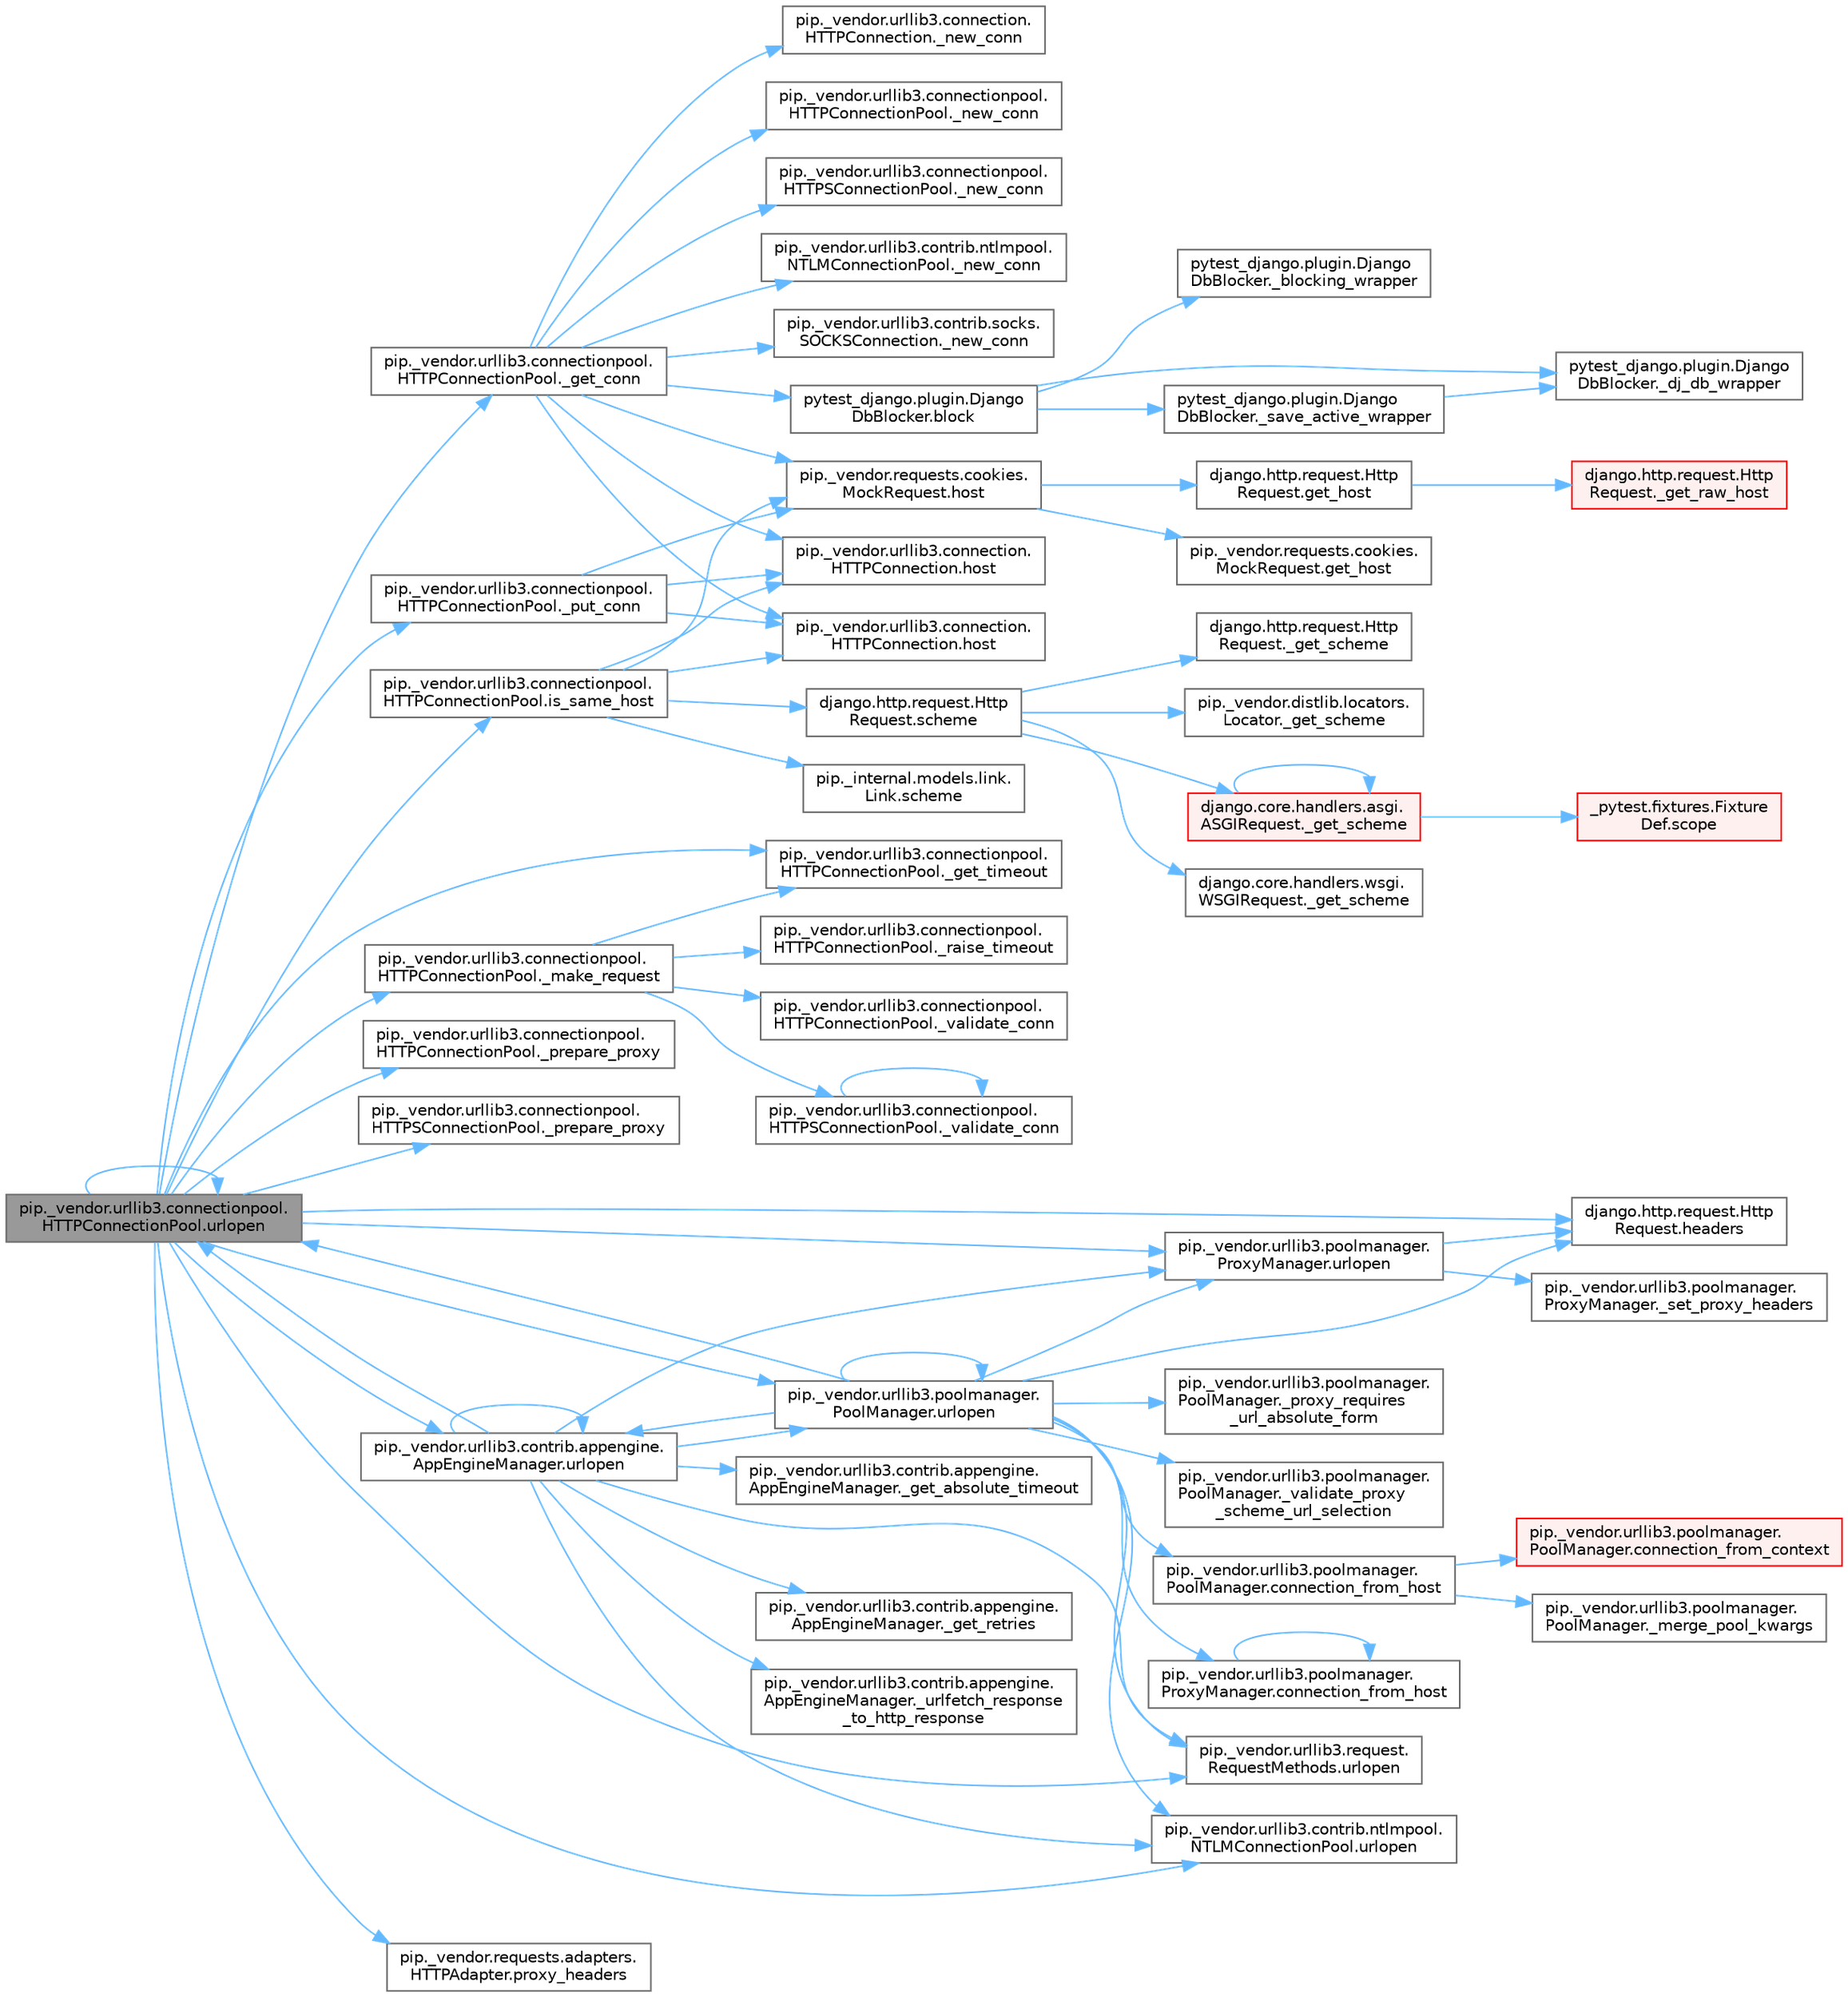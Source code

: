 digraph "pip._vendor.urllib3.connectionpool.HTTPConnectionPool.urlopen"
{
 // LATEX_PDF_SIZE
  bgcolor="transparent";
  edge [fontname=Helvetica,fontsize=10,labelfontname=Helvetica,labelfontsize=10];
  node [fontname=Helvetica,fontsize=10,shape=box,height=0.2,width=0.4];
  rankdir="LR";
  Node1 [id="Node000001",label="pip._vendor.urllib3.connectionpool.\lHTTPConnectionPool.urlopen",height=0.2,width=0.4,color="gray40", fillcolor="grey60", style="filled", fontcolor="black",tooltip=" "];
  Node1 -> Node2 [id="edge1_Node000001_Node000002",color="steelblue1",style="solid",tooltip=" "];
  Node2 [id="Node000002",label="pip._vendor.urllib3.connectionpool.\lHTTPConnectionPool._get_conn",height=0.2,width=0.4,color="grey40", fillcolor="white", style="filled",URL="$classpip_1_1__vendor_1_1urllib3_1_1connectionpool_1_1_h_t_t_p_connection_pool.html#a9e54ab388e1655911664b7d0424aaa38",tooltip=" "];
  Node2 -> Node3 [id="edge2_Node000002_Node000003",color="steelblue1",style="solid",tooltip=" "];
  Node3 [id="Node000003",label="pip._vendor.urllib3.connection.\lHTTPConnection._new_conn",height=0.2,width=0.4,color="grey40", fillcolor="white", style="filled",URL="$classpip_1_1__vendor_1_1urllib3_1_1connection_1_1_h_t_t_p_connection.html#acbf63e6d5b010b3af4c4e87b1c141c54",tooltip=" "];
  Node2 -> Node4 [id="edge3_Node000002_Node000004",color="steelblue1",style="solid",tooltip=" "];
  Node4 [id="Node000004",label="pip._vendor.urllib3.connectionpool.\lHTTPConnectionPool._new_conn",height=0.2,width=0.4,color="grey40", fillcolor="white", style="filled",URL="$classpip_1_1__vendor_1_1urllib3_1_1connectionpool_1_1_h_t_t_p_connection_pool.html#a8e1d1db4b8835a0f4a814b2d17dd3385",tooltip=" "];
  Node2 -> Node5 [id="edge4_Node000002_Node000005",color="steelblue1",style="solid",tooltip=" "];
  Node5 [id="Node000005",label="pip._vendor.urllib3.connectionpool.\lHTTPSConnectionPool._new_conn",height=0.2,width=0.4,color="grey40", fillcolor="white", style="filled",URL="$classpip_1_1__vendor_1_1urllib3_1_1connectionpool_1_1_h_t_t_p_s_connection_pool.html#a18d4226a0916b0c022c02a0991ed85fa",tooltip=" "];
  Node2 -> Node6 [id="edge5_Node000002_Node000006",color="steelblue1",style="solid",tooltip=" "];
  Node6 [id="Node000006",label="pip._vendor.urllib3.contrib.ntlmpool.\lNTLMConnectionPool._new_conn",height=0.2,width=0.4,color="grey40", fillcolor="white", style="filled",URL="$classpip_1_1__vendor_1_1urllib3_1_1contrib_1_1ntlmpool_1_1_n_t_l_m_connection_pool.html#af188e32347dff664d569f8284cdd18c3",tooltip=" "];
  Node2 -> Node7 [id="edge6_Node000002_Node000007",color="steelblue1",style="solid",tooltip=" "];
  Node7 [id="Node000007",label="pip._vendor.urllib3.contrib.socks.\lSOCKSConnection._new_conn",height=0.2,width=0.4,color="grey40", fillcolor="white", style="filled",URL="$classpip_1_1__vendor_1_1urllib3_1_1contrib_1_1socks_1_1_s_o_c_k_s_connection.html#aa0424ca991441629214eccfada905be6",tooltip=" "];
  Node2 -> Node8 [id="edge7_Node000002_Node000008",color="steelblue1",style="solid",tooltip=" "];
  Node8 [id="Node000008",label="pytest_django.plugin.Django\lDbBlocker.block",height=0.2,width=0.4,color="grey40", fillcolor="white", style="filled",URL="$classpytest__django_1_1plugin_1_1_django_db_blocker.html#a3a81d35524691da48cf148fad4ca7859",tooltip=" "];
  Node8 -> Node9 [id="edge8_Node000008_Node000009",color="steelblue1",style="solid",tooltip=" "];
  Node9 [id="Node000009",label="pytest_django.plugin.Django\lDbBlocker._blocking_wrapper",height=0.2,width=0.4,color="grey40", fillcolor="white", style="filled",URL="$classpytest__django_1_1plugin_1_1_django_db_blocker.html#ae66aedfcfff5b6aaefae0a24cb972bda",tooltip=" "];
  Node8 -> Node10 [id="edge9_Node000008_Node000010",color="steelblue1",style="solid",tooltip=" "];
  Node10 [id="Node000010",label="pytest_django.plugin.Django\lDbBlocker._dj_db_wrapper",height=0.2,width=0.4,color="grey40", fillcolor="white", style="filled",URL="$classpytest__django_1_1plugin_1_1_django_db_blocker.html#aa10beaf54035109289714199ecf5fa87",tooltip=" "];
  Node8 -> Node11 [id="edge10_Node000008_Node000011",color="steelblue1",style="solid",tooltip=" "];
  Node11 [id="Node000011",label="pytest_django.plugin.Django\lDbBlocker._save_active_wrapper",height=0.2,width=0.4,color="grey40", fillcolor="white", style="filled",URL="$classpytest__django_1_1plugin_1_1_django_db_blocker.html#ac158a0dd4f9d239367387558949db121",tooltip=" "];
  Node11 -> Node10 [id="edge11_Node000011_Node000010",color="steelblue1",style="solid",tooltip=" "];
  Node2 -> Node12 [id="edge12_Node000002_Node000012",color="steelblue1",style="solid",tooltip=" "];
  Node12 [id="Node000012",label="pip._vendor.requests.cookies.\lMockRequest.host",height=0.2,width=0.4,color="grey40", fillcolor="white", style="filled",URL="$classpip_1_1__vendor_1_1requests_1_1cookies_1_1_mock_request.html#a4dde5bbc200e103c71177f84676767a1",tooltip=" "];
  Node12 -> Node13 [id="edge13_Node000012_Node000013",color="steelblue1",style="solid",tooltip=" "];
  Node13 [id="Node000013",label="django.http.request.Http\lRequest.get_host",height=0.2,width=0.4,color="grey40", fillcolor="white", style="filled",URL="$classdjango_1_1http_1_1request_1_1_http_request.html#a24ec01aa893820b82d0387c09832d97e",tooltip=" "];
  Node13 -> Node14 [id="edge14_Node000013_Node000014",color="steelblue1",style="solid",tooltip=" "];
  Node14 [id="Node000014",label="django.http.request.Http\lRequest._get_raw_host",height=0.2,width=0.4,color="red", fillcolor="#FFF0F0", style="filled",URL="$classdjango_1_1http_1_1request_1_1_http_request.html#a4af1d0475edb9ed265670ae53f202d4d",tooltip=" "];
  Node12 -> Node28 [id="edge15_Node000012_Node000028",color="steelblue1",style="solid",tooltip=" "];
  Node28 [id="Node000028",label="pip._vendor.requests.cookies.\lMockRequest.get_host",height=0.2,width=0.4,color="grey40", fillcolor="white", style="filled",URL="$classpip_1_1__vendor_1_1requests_1_1cookies_1_1_mock_request.html#aee94311b32ee9c2fccac9b6c992ee4bf",tooltip=" "];
  Node2 -> Node29 [id="edge16_Node000002_Node000029",color="steelblue1",style="solid",tooltip=" "];
  Node29 [id="Node000029",label="pip._vendor.urllib3.connection.\lHTTPConnection.host",height=0.2,width=0.4,color="grey40", fillcolor="white", style="filled",URL="$classpip_1_1__vendor_1_1urllib3_1_1connection_1_1_h_t_t_p_connection.html#a6caecd6a3890f1badc6f4977790ca8f1",tooltip=" "];
  Node2 -> Node30 [id="edge17_Node000002_Node000030",color="steelblue1",style="solid",tooltip=" "];
  Node30 [id="Node000030",label="pip._vendor.urllib3.connection.\lHTTPConnection.host",height=0.2,width=0.4,color="grey40", fillcolor="white", style="filled",URL="$classpip_1_1__vendor_1_1urllib3_1_1connection_1_1_h_t_t_p_connection.html#a0e5a44f485e3c86c9691adcabfed0d71",tooltip=" "];
  Node1 -> Node31 [id="edge18_Node000001_Node000031",color="steelblue1",style="solid",tooltip=" "];
  Node31 [id="Node000031",label="pip._vendor.urllib3.connectionpool.\lHTTPConnectionPool._get_timeout",height=0.2,width=0.4,color="grey40", fillcolor="white", style="filled",URL="$classpip_1_1__vendor_1_1urllib3_1_1connectionpool_1_1_h_t_t_p_connection_pool.html#aba76ba0417c65d1b50296ab226534bef",tooltip=" "];
  Node1 -> Node32 [id="edge19_Node000001_Node000032",color="steelblue1",style="solid",tooltip=" "];
  Node32 [id="Node000032",label="pip._vendor.urllib3.connectionpool.\lHTTPConnectionPool._make_request",height=0.2,width=0.4,color="grey40", fillcolor="white", style="filled",URL="$classpip_1_1__vendor_1_1urllib3_1_1connectionpool_1_1_h_t_t_p_connection_pool.html#a302fdf2c2561bdad760fd26dfa1cfa1f",tooltip=" "];
  Node32 -> Node31 [id="edge20_Node000032_Node000031",color="steelblue1",style="solid",tooltip=" "];
  Node32 -> Node33 [id="edge21_Node000032_Node000033",color="steelblue1",style="solid",tooltip=" "];
  Node33 [id="Node000033",label="pip._vendor.urllib3.connectionpool.\lHTTPConnectionPool._raise_timeout",height=0.2,width=0.4,color="grey40", fillcolor="white", style="filled",URL="$classpip_1_1__vendor_1_1urllib3_1_1connectionpool_1_1_h_t_t_p_connection_pool.html#a93caaae51f197bb8beca3ce9c26a108f",tooltip=" "];
  Node32 -> Node34 [id="edge22_Node000032_Node000034",color="steelblue1",style="solid",tooltip=" "];
  Node34 [id="Node000034",label="pip._vendor.urllib3.connectionpool.\lHTTPConnectionPool._validate_conn",height=0.2,width=0.4,color="grey40", fillcolor="white", style="filled",URL="$classpip_1_1__vendor_1_1urllib3_1_1connectionpool_1_1_h_t_t_p_connection_pool.html#afd7c9d73befe84cba73177a8850224d5",tooltip=" "];
  Node32 -> Node35 [id="edge23_Node000032_Node000035",color="steelblue1",style="solid",tooltip=" "];
  Node35 [id="Node000035",label="pip._vendor.urllib3.connectionpool.\lHTTPSConnectionPool._validate_conn",height=0.2,width=0.4,color="grey40", fillcolor="white", style="filled",URL="$classpip_1_1__vendor_1_1urllib3_1_1connectionpool_1_1_h_t_t_p_s_connection_pool.html#a69659a846adae5b653caefee54a5a7b3",tooltip=" "];
  Node35 -> Node35 [id="edge24_Node000035_Node000035",color="steelblue1",style="solid",tooltip=" "];
  Node1 -> Node36 [id="edge25_Node000001_Node000036",color="steelblue1",style="solid",tooltip=" "];
  Node36 [id="Node000036",label="pip._vendor.urllib3.connectionpool.\lHTTPConnectionPool._prepare_proxy",height=0.2,width=0.4,color="grey40", fillcolor="white", style="filled",URL="$classpip_1_1__vendor_1_1urllib3_1_1connectionpool_1_1_h_t_t_p_connection_pool.html#a9cf7c211d15e959c63f208b1cac3bc4c",tooltip=" "];
  Node1 -> Node37 [id="edge26_Node000001_Node000037",color="steelblue1",style="solid",tooltip=" "];
  Node37 [id="Node000037",label="pip._vendor.urllib3.connectionpool.\lHTTPSConnectionPool._prepare_proxy",height=0.2,width=0.4,color="grey40", fillcolor="white", style="filled",URL="$classpip_1_1__vendor_1_1urllib3_1_1connectionpool_1_1_h_t_t_p_s_connection_pool.html#a8ae5c85802b313b0779c8171ef5edde5",tooltip=" "];
  Node1 -> Node38 [id="edge27_Node000001_Node000038",color="steelblue1",style="solid",tooltip=" "];
  Node38 [id="Node000038",label="pip._vendor.urllib3.connectionpool.\lHTTPConnectionPool._put_conn",height=0.2,width=0.4,color="grey40", fillcolor="white", style="filled",URL="$classpip_1_1__vendor_1_1urllib3_1_1connectionpool_1_1_h_t_t_p_connection_pool.html#ad54913eb43d0bfce9d51602670aa4cd9",tooltip=" "];
  Node38 -> Node12 [id="edge28_Node000038_Node000012",color="steelblue1",style="solid",tooltip=" "];
  Node38 -> Node29 [id="edge29_Node000038_Node000029",color="steelblue1",style="solid",tooltip=" "];
  Node38 -> Node30 [id="edge30_Node000038_Node000030",color="steelblue1",style="solid",tooltip=" "];
  Node1 -> Node39 [id="edge31_Node000001_Node000039",color="steelblue1",style="solid",tooltip=" "];
  Node39 [id="Node000039",label="django.http.request.Http\lRequest.headers",height=0.2,width=0.4,color="grey40", fillcolor="white", style="filled",URL="$classdjango_1_1http_1_1request_1_1_http_request.html#a757d86c06e163aa94180817723ce1b9c",tooltip=" "];
  Node1 -> Node40 [id="edge32_Node000001_Node000040",color="steelblue1",style="solid",tooltip=" "];
  Node40 [id="Node000040",label="pip._vendor.urllib3.connectionpool.\lHTTPConnectionPool.is_same_host",height=0.2,width=0.4,color="grey40", fillcolor="white", style="filled",URL="$classpip_1_1__vendor_1_1urllib3_1_1connectionpool_1_1_h_t_t_p_connection_pool.html#a6776ab37efc3224608f1ab48d4df8209",tooltip=" "];
  Node40 -> Node12 [id="edge33_Node000040_Node000012",color="steelblue1",style="solid",tooltip=" "];
  Node40 -> Node29 [id="edge34_Node000040_Node000029",color="steelblue1",style="solid",tooltip=" "];
  Node40 -> Node30 [id="edge35_Node000040_Node000030",color="steelblue1",style="solid",tooltip=" "];
  Node40 -> Node17 [id="edge36_Node000040_Node000017",color="steelblue1",style="solid",tooltip=" "];
  Node17 [id="Node000017",label="django.http.request.Http\lRequest.scheme",height=0.2,width=0.4,color="grey40", fillcolor="white", style="filled",URL="$classdjango_1_1http_1_1request_1_1_http_request.html#a310351c62fabcc0ae84b2adf024ebe2a",tooltip=" "];
  Node17 -> Node18 [id="edge37_Node000017_Node000018",color="steelblue1",style="solid",tooltip=" "];
  Node18 [id="Node000018",label="django.core.handlers.asgi.\lASGIRequest._get_scheme",height=0.2,width=0.4,color="red", fillcolor="#FFF0F0", style="filled",URL="$classdjango_1_1core_1_1handlers_1_1asgi_1_1_a_s_g_i_request.html#ad35cf1281b6acc53ed620caf924ee919",tooltip=" "];
  Node18 -> Node18 [id="edge38_Node000018_Node000018",color="steelblue1",style="solid",tooltip=" "];
  Node18 -> Node19 [id="edge39_Node000018_Node000019",color="steelblue1",style="solid",tooltip=" "];
  Node19 [id="Node000019",label="_pytest.fixtures.Fixture\lDef.scope",height=0.2,width=0.4,color="red", fillcolor="#FFF0F0", style="filled",URL="$class__pytest_1_1fixtures_1_1_fixture_def.html#a7631cdae842daae93780def0698acba2",tooltip=" "];
  Node17 -> Node24 [id="edge40_Node000017_Node000024",color="steelblue1",style="solid",tooltip=" "];
  Node24 [id="Node000024",label="django.core.handlers.wsgi.\lWSGIRequest._get_scheme",height=0.2,width=0.4,color="grey40", fillcolor="white", style="filled",URL="$classdjango_1_1core_1_1handlers_1_1wsgi_1_1_w_s_g_i_request.html#a7ed15bfcc5b849dff1cb1d523c88357e",tooltip=" "];
  Node17 -> Node25 [id="edge41_Node000017_Node000025",color="steelblue1",style="solid",tooltip=" "];
  Node25 [id="Node000025",label="django.http.request.Http\lRequest._get_scheme",height=0.2,width=0.4,color="grey40", fillcolor="white", style="filled",URL="$classdjango_1_1http_1_1request_1_1_http_request.html#a5d4a545f4035f64b59bdde25b491ef3c",tooltip=" "];
  Node17 -> Node26 [id="edge42_Node000017_Node000026",color="steelblue1",style="solid",tooltip=" "];
  Node26 [id="Node000026",label="pip._vendor.distlib.locators.\lLocator._get_scheme",height=0.2,width=0.4,color="grey40", fillcolor="white", style="filled",URL="$classpip_1_1__vendor_1_1distlib_1_1locators_1_1_locator.html#acac07231eb99cb445285a9f84d131dcd",tooltip=" "];
  Node40 -> Node27 [id="edge43_Node000040_Node000027",color="steelblue1",style="solid",tooltip=" "];
  Node27 [id="Node000027",label="pip._internal.models.link.\lLink.scheme",height=0.2,width=0.4,color="grey40", fillcolor="white", style="filled",URL="$classpip_1_1__internal_1_1models_1_1link_1_1_link.html#a0086cb599d01ffeffa03c0c35ab85a42",tooltip=" "];
  Node1 -> Node41 [id="edge44_Node000001_Node000041",color="steelblue1",style="solid",tooltip=" "];
  Node41 [id="Node000041",label="pip._vendor.requests.adapters.\lHTTPAdapter.proxy_headers",height=0.2,width=0.4,color="grey40", fillcolor="white", style="filled",URL="$classpip_1_1__vendor_1_1requests_1_1adapters_1_1_h_t_t_p_adapter.html#a1dcd305e5dbdbbe34a3ab4eeb559645f",tooltip=" "];
  Node1 -> Node1 [id="edge45_Node000001_Node000001",color="steelblue1",style="solid",tooltip=" "];
  Node1 -> Node42 [id="edge46_Node000001_Node000042",color="steelblue1",style="solid",tooltip=" "];
  Node42 [id="Node000042",label="pip._vendor.urllib3.contrib.appengine.\lAppEngineManager.urlopen",height=0.2,width=0.4,color="grey40", fillcolor="white", style="filled",URL="$classpip_1_1__vendor_1_1urllib3_1_1contrib_1_1appengine_1_1_app_engine_manager.html#a7b6f1d3b2aba947ba6c46d2bbe129d3a",tooltip=" "];
  Node42 -> Node43 [id="edge47_Node000042_Node000043",color="steelblue1",style="solid",tooltip=" "];
  Node43 [id="Node000043",label="pip._vendor.urllib3.contrib.appengine.\lAppEngineManager._get_absolute_timeout",height=0.2,width=0.4,color="grey40", fillcolor="white", style="filled",URL="$classpip_1_1__vendor_1_1urllib3_1_1contrib_1_1appengine_1_1_app_engine_manager.html#a2bae3813140d51e0e4ed34ff2bb52222",tooltip=" "];
  Node42 -> Node44 [id="edge48_Node000042_Node000044",color="steelblue1",style="solid",tooltip=" "];
  Node44 [id="Node000044",label="pip._vendor.urllib3.contrib.appengine.\lAppEngineManager._get_retries",height=0.2,width=0.4,color="grey40", fillcolor="white", style="filled",URL="$classpip_1_1__vendor_1_1urllib3_1_1contrib_1_1appengine_1_1_app_engine_manager.html#a0f5f466951d749bf606a40e291127e6d",tooltip=" "];
  Node42 -> Node45 [id="edge49_Node000042_Node000045",color="steelblue1",style="solid",tooltip=" "];
  Node45 [id="Node000045",label="pip._vendor.urllib3.contrib.appengine.\lAppEngineManager._urlfetch_response\l_to_http_response",height=0.2,width=0.4,color="grey40", fillcolor="white", style="filled",URL="$classpip_1_1__vendor_1_1urllib3_1_1contrib_1_1appengine_1_1_app_engine_manager.html#ab62e81b300f263dfc2d9dacc5c517596",tooltip=" "];
  Node42 -> Node1 [id="edge50_Node000042_Node000001",color="steelblue1",style="solid",tooltip=" "];
  Node42 -> Node42 [id="edge51_Node000042_Node000042",color="steelblue1",style="solid",tooltip=" "];
  Node42 -> Node46 [id="edge52_Node000042_Node000046",color="steelblue1",style="solid",tooltip=" "];
  Node46 [id="Node000046",label="pip._vendor.urllib3.contrib.ntlmpool.\lNTLMConnectionPool.urlopen",height=0.2,width=0.4,color="grey40", fillcolor="white", style="filled",URL="$classpip_1_1__vendor_1_1urllib3_1_1contrib_1_1ntlmpool_1_1_n_t_l_m_connection_pool.html#a4e07ae213fb8d0141b3bc675fe8e0c98",tooltip=" "];
  Node42 -> Node47 [id="edge53_Node000042_Node000047",color="steelblue1",style="solid",tooltip=" "];
  Node47 [id="Node000047",label="pip._vendor.urllib3.poolmanager.\lPoolManager.urlopen",height=0.2,width=0.4,color="grey40", fillcolor="white", style="filled",URL="$classpip_1_1__vendor_1_1urllib3_1_1poolmanager_1_1_pool_manager.html#aef459d925edd0cadb3345527e8a35775",tooltip=" "];
  Node47 -> Node48 [id="edge54_Node000047_Node000048",color="steelblue1",style="solid",tooltip=" "];
  Node48 [id="Node000048",label="pip._vendor.urllib3.poolmanager.\lPoolManager._proxy_requires\l_url_absolute_form",height=0.2,width=0.4,color="grey40", fillcolor="white", style="filled",URL="$classpip_1_1__vendor_1_1urllib3_1_1poolmanager_1_1_pool_manager.html#a0b74e0d8b2e1943c40c594b2fdaf2070",tooltip=" "];
  Node47 -> Node49 [id="edge55_Node000047_Node000049",color="steelblue1",style="solid",tooltip=" "];
  Node49 [id="Node000049",label="pip._vendor.urllib3.poolmanager.\lPoolManager._validate_proxy\l_scheme_url_selection",height=0.2,width=0.4,color="grey40", fillcolor="white", style="filled",URL="$classpip_1_1__vendor_1_1urllib3_1_1poolmanager_1_1_pool_manager.html#aa2db448de7172c11ffac46d0fecbf6f6",tooltip=" "];
  Node47 -> Node50 [id="edge56_Node000047_Node000050",color="steelblue1",style="solid",tooltip=" "];
  Node50 [id="Node000050",label="pip._vendor.urllib3.poolmanager.\lPoolManager.connection_from_host",height=0.2,width=0.4,color="grey40", fillcolor="white", style="filled",URL="$classpip_1_1__vendor_1_1urllib3_1_1poolmanager_1_1_pool_manager.html#ab2fa6f4f4a450c2791c71c89e9d78612",tooltip=" "];
  Node50 -> Node51 [id="edge57_Node000050_Node000051",color="steelblue1",style="solid",tooltip=" "];
  Node51 [id="Node000051",label="pip._vendor.urllib3.poolmanager.\lPoolManager._merge_pool_kwargs",height=0.2,width=0.4,color="grey40", fillcolor="white", style="filled",URL="$classpip_1_1__vendor_1_1urllib3_1_1poolmanager_1_1_pool_manager.html#a29c5270d3d711df18d40532b07dcdcac",tooltip=" "];
  Node50 -> Node52 [id="edge58_Node000050_Node000052",color="steelblue1",style="solid",tooltip=" "];
  Node52 [id="Node000052",label="pip._vendor.urllib3.poolmanager.\lPoolManager.connection_from_context",height=0.2,width=0.4,color="red", fillcolor="#FFF0F0", style="filled",URL="$classpip_1_1__vendor_1_1urllib3_1_1poolmanager_1_1_pool_manager.html#a0867c18bd99d5db5f039d8b45dd1a596",tooltip=" "];
  Node47 -> Node55 [id="edge59_Node000047_Node000055",color="steelblue1",style="solid",tooltip=" "];
  Node55 [id="Node000055",label="pip._vendor.urllib3.poolmanager.\lProxyManager.connection_from_host",height=0.2,width=0.4,color="grey40", fillcolor="white", style="filled",URL="$classpip_1_1__vendor_1_1urllib3_1_1poolmanager_1_1_proxy_manager.html#a6ea480c8240b6836b1d7eb2d23f55db8",tooltip=" "];
  Node55 -> Node55 [id="edge60_Node000055_Node000055",color="steelblue1",style="solid",tooltip=" "];
  Node47 -> Node39 [id="edge61_Node000047_Node000039",color="steelblue1",style="solid",tooltip=" "];
  Node47 -> Node1 [id="edge62_Node000047_Node000001",color="steelblue1",style="solid",tooltip=" "];
  Node47 -> Node42 [id="edge63_Node000047_Node000042",color="steelblue1",style="solid",tooltip=" "];
  Node47 -> Node46 [id="edge64_Node000047_Node000046",color="steelblue1",style="solid",tooltip=" "];
  Node47 -> Node47 [id="edge65_Node000047_Node000047",color="steelblue1",style="solid",tooltip=" "];
  Node47 -> Node56 [id="edge66_Node000047_Node000056",color="steelblue1",style="solid",tooltip=" "];
  Node56 [id="Node000056",label="pip._vendor.urllib3.poolmanager.\lProxyManager.urlopen",height=0.2,width=0.4,color="grey40", fillcolor="white", style="filled",URL="$classpip_1_1__vendor_1_1urllib3_1_1poolmanager_1_1_proxy_manager.html#ae25cbd458f81cd493b5fa2c155d7ade0",tooltip=" "];
  Node56 -> Node57 [id="edge67_Node000056_Node000057",color="steelblue1",style="solid",tooltip=" "];
  Node57 [id="Node000057",label="pip._vendor.urllib3.poolmanager.\lProxyManager._set_proxy_headers",height=0.2,width=0.4,color="grey40", fillcolor="white", style="filled",URL="$classpip_1_1__vendor_1_1urllib3_1_1poolmanager_1_1_proxy_manager.html#af0985cf3dee722b3c78487ad6806dd7e",tooltip=" "];
  Node56 -> Node39 [id="edge68_Node000056_Node000039",color="steelblue1",style="solid",tooltip=" "];
  Node47 -> Node58 [id="edge69_Node000047_Node000058",color="steelblue1",style="solid",tooltip=" "];
  Node58 [id="Node000058",label="pip._vendor.urllib3.request.\lRequestMethods.urlopen",height=0.2,width=0.4,color="grey40", fillcolor="white", style="filled",URL="$classpip_1_1__vendor_1_1urllib3_1_1request_1_1_request_methods.html#a42d2ca8577e664d4b8b5ff3b9535745d",tooltip=" "];
  Node42 -> Node56 [id="edge70_Node000042_Node000056",color="steelblue1",style="solid",tooltip=" "];
  Node42 -> Node58 [id="edge71_Node000042_Node000058",color="steelblue1",style="solid",tooltip=" "];
  Node1 -> Node46 [id="edge72_Node000001_Node000046",color="steelblue1",style="solid",tooltip=" "];
  Node1 -> Node47 [id="edge73_Node000001_Node000047",color="steelblue1",style="solid",tooltip=" "];
  Node1 -> Node56 [id="edge74_Node000001_Node000056",color="steelblue1",style="solid",tooltip=" "];
  Node1 -> Node58 [id="edge75_Node000001_Node000058",color="steelblue1",style="solid",tooltip=" "];
}
